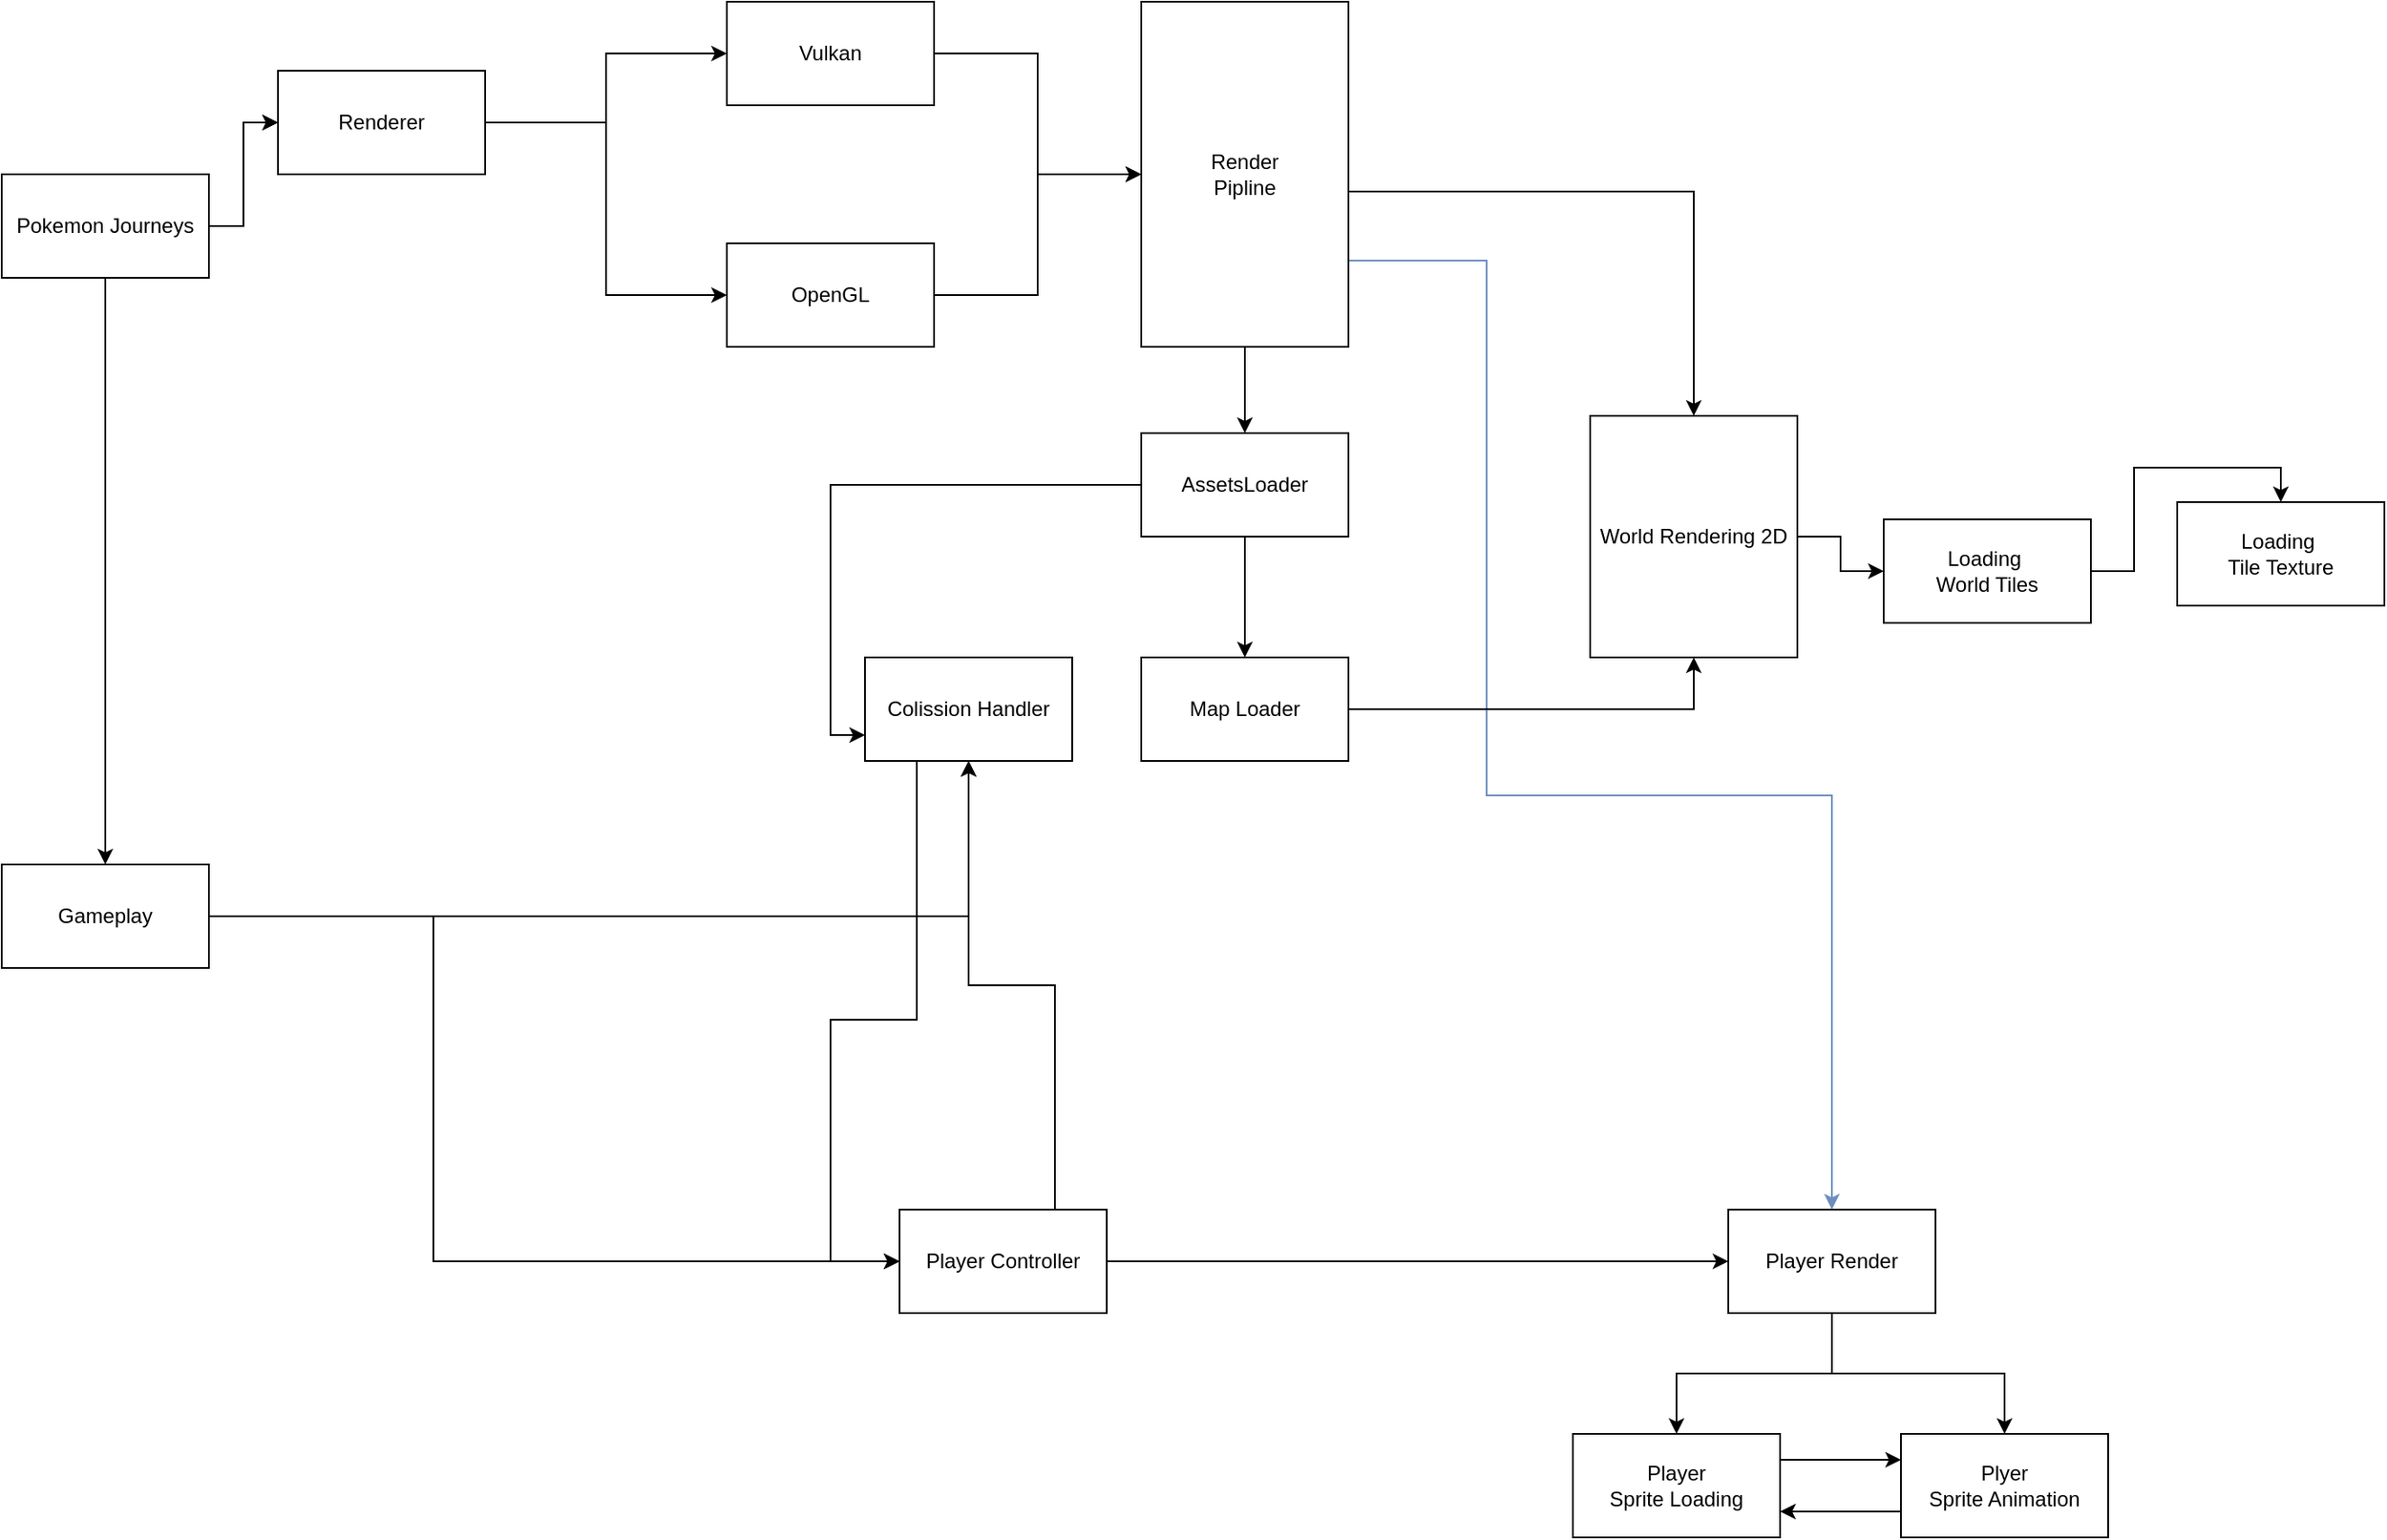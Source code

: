 <mxfile version="22.0.4" type="github">
  <diagram id="C5RBs43oDa-KdzZeNtuy" name="Page-1">
    <mxGraphModel dx="2206" dy="1303" grid="1" gridSize="10" guides="1" tooltips="1" connect="1" arrows="1" fold="1" page="1" pageScale="1" pageWidth="827" pageHeight="1169" math="0" shadow="0">
      <root>
        <mxCell id="WIyWlLk6GJQsqaUBKTNV-0" />
        <mxCell id="WIyWlLk6GJQsqaUBKTNV-1" parent="WIyWlLk6GJQsqaUBKTNV-0" />
        <mxCell id="31jNCPAj2kMUMYNKYg21-3" value="" style="edgeStyle=orthogonalEdgeStyle;rounded=0;orthogonalLoop=1;jettySize=auto;html=1;" parent="WIyWlLk6GJQsqaUBKTNV-1" source="31jNCPAj2kMUMYNKYg21-0" target="31jNCPAj2kMUMYNKYg21-2" edge="1">
          <mxGeometry relative="1" as="geometry" />
        </mxCell>
        <mxCell id="31jNCPAj2kMUMYNKYg21-4" value="" style="edgeStyle=orthogonalEdgeStyle;rounded=0;orthogonalLoop=1;jettySize=auto;html=1;" parent="WIyWlLk6GJQsqaUBKTNV-1" source="31jNCPAj2kMUMYNKYg21-0" target="31jNCPAj2kMUMYNKYg21-2" edge="1">
          <mxGeometry relative="1" as="geometry" />
        </mxCell>
        <mxCell id="31jNCPAj2kMUMYNKYg21-5" style="edgeStyle=orthogonalEdgeStyle;rounded=0;orthogonalLoop=1;jettySize=auto;html=1;" parent="WIyWlLk6GJQsqaUBKTNV-1" source="31jNCPAj2kMUMYNKYg21-0" target="31jNCPAj2kMUMYNKYg21-1" edge="1">
          <mxGeometry relative="1" as="geometry" />
        </mxCell>
        <mxCell id="31jNCPAj2kMUMYNKYg21-0" value="Pokemon Journeys" style="rounded=0;whiteSpace=wrap;html=1;" parent="WIyWlLk6GJQsqaUBKTNV-1" vertex="1">
          <mxGeometry x="40" y="140" width="120" height="60" as="geometry" />
        </mxCell>
        <mxCell id="31jNCPAj2kMUMYNKYg21-139" style="edgeStyle=orthogonalEdgeStyle;rounded=0;orthogonalLoop=1;jettySize=auto;html=1;" edge="1" parent="WIyWlLk6GJQsqaUBKTNV-1" source="31jNCPAj2kMUMYNKYg21-1" target="31jNCPAj2kMUMYNKYg21-137">
          <mxGeometry relative="1" as="geometry" />
        </mxCell>
        <mxCell id="31jNCPAj2kMUMYNKYg21-149" style="edgeStyle=orthogonalEdgeStyle;rounded=0;orthogonalLoop=1;jettySize=auto;html=1;" edge="1" parent="WIyWlLk6GJQsqaUBKTNV-1" source="31jNCPAj2kMUMYNKYg21-1" target="31jNCPAj2kMUMYNKYg21-148">
          <mxGeometry relative="1" as="geometry">
            <Array as="points">
              <mxPoint x="290" y="570" />
            </Array>
          </mxGeometry>
        </mxCell>
        <mxCell id="31jNCPAj2kMUMYNKYg21-1" value="Gameplay" style="rounded=0;whiteSpace=wrap;html=1;" parent="WIyWlLk6GJQsqaUBKTNV-1" vertex="1">
          <mxGeometry x="40" y="540" width="120" height="60" as="geometry" />
        </mxCell>
        <mxCell id="31jNCPAj2kMUMYNKYg21-8" style="edgeStyle=orthogonalEdgeStyle;rounded=0;orthogonalLoop=1;jettySize=auto;html=1;" parent="WIyWlLk6GJQsqaUBKTNV-1" source="31jNCPAj2kMUMYNKYg21-2" target="31jNCPAj2kMUMYNKYg21-7" edge="1">
          <mxGeometry relative="1" as="geometry" />
        </mxCell>
        <mxCell id="31jNCPAj2kMUMYNKYg21-10" style="edgeStyle=orthogonalEdgeStyle;rounded=0;orthogonalLoop=1;jettySize=auto;html=1;entryX=0;entryY=0.5;entryDx=0;entryDy=0;" parent="WIyWlLk6GJQsqaUBKTNV-1" source="31jNCPAj2kMUMYNKYg21-2" target="31jNCPAj2kMUMYNKYg21-6" edge="1">
          <mxGeometry relative="1" as="geometry" />
        </mxCell>
        <mxCell id="31jNCPAj2kMUMYNKYg21-2" value="Renderer" style="rounded=0;whiteSpace=wrap;html=1;" parent="WIyWlLk6GJQsqaUBKTNV-1" vertex="1">
          <mxGeometry x="200" y="80" width="120" height="60" as="geometry" />
        </mxCell>
        <mxCell id="31jNCPAj2kMUMYNKYg21-125" style="edgeStyle=orthogonalEdgeStyle;rounded=0;orthogonalLoop=1;jettySize=auto;html=1;" edge="1" parent="WIyWlLk6GJQsqaUBKTNV-1" source="31jNCPAj2kMUMYNKYg21-6" target="31jNCPAj2kMUMYNKYg21-121">
          <mxGeometry relative="1" as="geometry" />
        </mxCell>
        <mxCell id="31jNCPAj2kMUMYNKYg21-6" value="OpenGL" style="rounded=0;whiteSpace=wrap;html=1;" parent="WIyWlLk6GJQsqaUBKTNV-1" vertex="1">
          <mxGeometry x="460" y="180" width="120" height="60" as="geometry" />
        </mxCell>
        <mxCell id="31jNCPAj2kMUMYNKYg21-124" style="edgeStyle=orthogonalEdgeStyle;rounded=0;orthogonalLoop=1;jettySize=auto;html=1;" edge="1" parent="WIyWlLk6GJQsqaUBKTNV-1" source="31jNCPAj2kMUMYNKYg21-7" target="31jNCPAj2kMUMYNKYg21-121">
          <mxGeometry relative="1" as="geometry" />
        </mxCell>
        <mxCell id="31jNCPAj2kMUMYNKYg21-7" value="Vulkan" style="rounded=0;whiteSpace=wrap;html=1;" parent="WIyWlLk6GJQsqaUBKTNV-1" vertex="1">
          <mxGeometry x="460" y="40" width="120" height="60" as="geometry" />
        </mxCell>
        <mxCell id="31jNCPAj2kMUMYNKYg21-135" style="edgeStyle=orthogonalEdgeStyle;rounded=0;orthogonalLoop=1;jettySize=auto;html=1;exitX=1;exitY=0.25;exitDx=0;exitDy=0;" edge="1" parent="WIyWlLk6GJQsqaUBKTNV-1" source="31jNCPAj2kMUMYNKYg21-121" target="31jNCPAj2kMUMYNKYg21-126">
          <mxGeometry relative="1" as="geometry">
            <Array as="points">
              <mxPoint x="820" y="150" />
            </Array>
          </mxGeometry>
        </mxCell>
        <mxCell id="31jNCPAj2kMUMYNKYg21-136" style="edgeStyle=orthogonalEdgeStyle;rounded=0;orthogonalLoop=1;jettySize=auto;html=1;exitX=0.5;exitY=1;exitDx=0;exitDy=0;" edge="1" parent="WIyWlLk6GJQsqaUBKTNV-1" source="31jNCPAj2kMUMYNKYg21-121" target="31jNCPAj2kMUMYNKYg21-131">
          <mxGeometry relative="1" as="geometry" />
        </mxCell>
        <mxCell id="31jNCPAj2kMUMYNKYg21-147" style="edgeStyle=orthogonalEdgeStyle;rounded=0;orthogonalLoop=1;jettySize=auto;html=1;exitX=1;exitY=0.75;exitDx=0;exitDy=0;entryX=0.5;entryY=0;entryDx=0;entryDy=0;fillColor=#dae8fc;strokeColor=#6c8ebf;" edge="1" parent="WIyWlLk6GJQsqaUBKTNV-1" source="31jNCPAj2kMUMYNKYg21-121" target="31jNCPAj2kMUMYNKYg21-140">
          <mxGeometry relative="1" as="geometry">
            <Array as="points">
              <mxPoint x="900" y="190" />
              <mxPoint x="900" y="500" />
              <mxPoint x="1100" y="500" />
            </Array>
          </mxGeometry>
        </mxCell>
        <mxCell id="31jNCPAj2kMUMYNKYg21-121" value="Render &lt;br&gt;Pipline" style="rounded=0;whiteSpace=wrap;html=1;" vertex="1" parent="WIyWlLk6GJQsqaUBKTNV-1">
          <mxGeometry x="700" y="40" width="120" height="200" as="geometry" />
        </mxCell>
        <mxCell id="31jNCPAj2kMUMYNKYg21-130" style="edgeStyle=orthogonalEdgeStyle;rounded=0;orthogonalLoop=1;jettySize=auto;html=1;" edge="1" parent="WIyWlLk6GJQsqaUBKTNV-1" source="31jNCPAj2kMUMYNKYg21-126" target="31jNCPAj2kMUMYNKYg21-127">
          <mxGeometry relative="1" as="geometry" />
        </mxCell>
        <mxCell id="31jNCPAj2kMUMYNKYg21-126" value="World Rendering 2D" style="rounded=0;whiteSpace=wrap;html=1;" vertex="1" parent="WIyWlLk6GJQsqaUBKTNV-1">
          <mxGeometry x="960" y="280" width="120" height="140" as="geometry" />
        </mxCell>
        <mxCell id="31jNCPAj2kMUMYNKYg21-129" style="edgeStyle=orthogonalEdgeStyle;rounded=0;orthogonalLoop=1;jettySize=auto;html=1;entryX=0.5;entryY=0;entryDx=0;entryDy=0;" edge="1" parent="WIyWlLk6GJQsqaUBKTNV-1" source="31jNCPAj2kMUMYNKYg21-127" target="31jNCPAj2kMUMYNKYg21-128">
          <mxGeometry relative="1" as="geometry" />
        </mxCell>
        <mxCell id="31jNCPAj2kMUMYNKYg21-127" value="Loading&amp;nbsp;&lt;br&gt;World Tiles&lt;br&gt;" style="rounded=0;whiteSpace=wrap;html=1;" vertex="1" parent="WIyWlLk6GJQsqaUBKTNV-1">
          <mxGeometry x="1130" y="340" width="120" height="60" as="geometry" />
        </mxCell>
        <mxCell id="31jNCPAj2kMUMYNKYg21-128" value="Loading&amp;nbsp;&lt;br&gt;Tile Texture&lt;br&gt;" style="rounded=0;whiteSpace=wrap;html=1;" vertex="1" parent="WIyWlLk6GJQsqaUBKTNV-1">
          <mxGeometry x="1300" y="330" width="120" height="60" as="geometry" />
        </mxCell>
        <mxCell id="31jNCPAj2kMUMYNKYg21-133" style="edgeStyle=orthogonalEdgeStyle;rounded=0;orthogonalLoop=1;jettySize=auto;html=1;" edge="1" parent="WIyWlLk6GJQsqaUBKTNV-1" source="31jNCPAj2kMUMYNKYg21-131" target="31jNCPAj2kMUMYNKYg21-132">
          <mxGeometry relative="1" as="geometry" />
        </mxCell>
        <mxCell id="31jNCPAj2kMUMYNKYg21-138" style="edgeStyle=orthogonalEdgeStyle;rounded=0;orthogonalLoop=1;jettySize=auto;html=1;exitX=0;exitY=0.5;exitDx=0;exitDy=0;entryX=0;entryY=0.75;entryDx=0;entryDy=0;" edge="1" parent="WIyWlLk6GJQsqaUBKTNV-1" source="31jNCPAj2kMUMYNKYg21-131" target="31jNCPAj2kMUMYNKYg21-137">
          <mxGeometry relative="1" as="geometry" />
        </mxCell>
        <mxCell id="31jNCPAj2kMUMYNKYg21-131" value="AssetsLoader" style="rounded=0;whiteSpace=wrap;html=1;" vertex="1" parent="WIyWlLk6GJQsqaUBKTNV-1">
          <mxGeometry x="700" y="290" width="120" height="60" as="geometry" />
        </mxCell>
        <mxCell id="31jNCPAj2kMUMYNKYg21-134" style="edgeStyle=orthogonalEdgeStyle;rounded=0;orthogonalLoop=1;jettySize=auto;html=1;entryX=0.5;entryY=1;entryDx=0;entryDy=0;" edge="1" parent="WIyWlLk6GJQsqaUBKTNV-1" source="31jNCPAj2kMUMYNKYg21-132" target="31jNCPAj2kMUMYNKYg21-126">
          <mxGeometry relative="1" as="geometry" />
        </mxCell>
        <mxCell id="31jNCPAj2kMUMYNKYg21-132" value="Map Loader" style="rounded=0;whiteSpace=wrap;html=1;" vertex="1" parent="WIyWlLk6GJQsqaUBKTNV-1">
          <mxGeometry x="700" y="420" width="120" height="60" as="geometry" />
        </mxCell>
        <mxCell id="31jNCPAj2kMUMYNKYg21-153" style="edgeStyle=orthogonalEdgeStyle;rounded=0;orthogonalLoop=1;jettySize=auto;html=1;exitX=0.25;exitY=1;exitDx=0;exitDy=0;" edge="1" parent="WIyWlLk6GJQsqaUBKTNV-1" source="31jNCPAj2kMUMYNKYg21-137" target="31jNCPAj2kMUMYNKYg21-148">
          <mxGeometry relative="1" as="geometry">
            <mxPoint x="330" y="740" as="targetPoint" />
            <Array as="points">
              <mxPoint x="570" y="630" />
              <mxPoint x="520" y="630" />
            </Array>
          </mxGeometry>
        </mxCell>
        <mxCell id="31jNCPAj2kMUMYNKYg21-137" value="Colission Handler" style="rounded=0;whiteSpace=wrap;html=1;" vertex="1" parent="WIyWlLk6GJQsqaUBKTNV-1">
          <mxGeometry x="540" y="420" width="120" height="60" as="geometry" />
        </mxCell>
        <mxCell id="31jNCPAj2kMUMYNKYg21-143" style="edgeStyle=orthogonalEdgeStyle;rounded=0;orthogonalLoop=1;jettySize=auto;html=1;entryX=0.5;entryY=0;entryDx=0;entryDy=0;" edge="1" parent="WIyWlLk6GJQsqaUBKTNV-1" source="31jNCPAj2kMUMYNKYg21-140" target="31jNCPAj2kMUMYNKYg21-141">
          <mxGeometry relative="1" as="geometry" />
        </mxCell>
        <mxCell id="31jNCPAj2kMUMYNKYg21-144" style="edgeStyle=orthogonalEdgeStyle;rounded=0;orthogonalLoop=1;jettySize=auto;html=1;" edge="1" parent="WIyWlLk6GJQsqaUBKTNV-1" source="31jNCPAj2kMUMYNKYg21-140" target="31jNCPAj2kMUMYNKYg21-142">
          <mxGeometry relative="1" as="geometry" />
        </mxCell>
        <mxCell id="31jNCPAj2kMUMYNKYg21-140" value="Player Render&lt;br&gt;" style="rounded=0;whiteSpace=wrap;html=1;" vertex="1" parent="WIyWlLk6GJQsqaUBKTNV-1">
          <mxGeometry x="1040" y="740" width="120" height="60" as="geometry" />
        </mxCell>
        <mxCell id="31jNCPAj2kMUMYNKYg21-145" style="edgeStyle=orthogonalEdgeStyle;rounded=0;orthogonalLoop=1;jettySize=auto;html=1;exitX=1;exitY=0.25;exitDx=0;exitDy=0;entryX=0;entryY=0.25;entryDx=0;entryDy=0;" edge="1" parent="WIyWlLk6GJQsqaUBKTNV-1" source="31jNCPAj2kMUMYNKYg21-141" target="31jNCPAj2kMUMYNKYg21-142">
          <mxGeometry relative="1" as="geometry" />
        </mxCell>
        <mxCell id="31jNCPAj2kMUMYNKYg21-141" value="Player&lt;br&gt;Sprite Loading&lt;br&gt;" style="rounded=0;whiteSpace=wrap;html=1;" vertex="1" parent="WIyWlLk6GJQsqaUBKTNV-1">
          <mxGeometry x="950" y="870" width="120" height="60" as="geometry" />
        </mxCell>
        <mxCell id="31jNCPAj2kMUMYNKYg21-146" style="edgeStyle=orthogonalEdgeStyle;rounded=0;orthogonalLoop=1;jettySize=auto;html=1;exitX=0;exitY=0.75;exitDx=0;exitDy=0;entryX=1;entryY=0.75;entryDx=0;entryDy=0;" edge="1" parent="WIyWlLk6GJQsqaUBKTNV-1" source="31jNCPAj2kMUMYNKYg21-142" target="31jNCPAj2kMUMYNKYg21-141">
          <mxGeometry relative="1" as="geometry" />
        </mxCell>
        <mxCell id="31jNCPAj2kMUMYNKYg21-142" value="Plyer&lt;br&gt;Sprite Animation&lt;br&gt;" style="rounded=0;whiteSpace=wrap;html=1;" vertex="1" parent="WIyWlLk6GJQsqaUBKTNV-1">
          <mxGeometry x="1140" y="870" width="120" height="60" as="geometry" />
        </mxCell>
        <mxCell id="31jNCPAj2kMUMYNKYg21-152" style="edgeStyle=orthogonalEdgeStyle;rounded=0;orthogonalLoop=1;jettySize=auto;html=1;exitX=0.75;exitY=0;exitDx=0;exitDy=0;entryX=0.5;entryY=1;entryDx=0;entryDy=0;" edge="1" parent="WIyWlLk6GJQsqaUBKTNV-1" source="31jNCPAj2kMUMYNKYg21-148" target="31jNCPAj2kMUMYNKYg21-137">
          <mxGeometry relative="1" as="geometry" />
        </mxCell>
        <mxCell id="31jNCPAj2kMUMYNKYg21-155" style="edgeStyle=orthogonalEdgeStyle;rounded=0;orthogonalLoop=1;jettySize=auto;html=1;entryX=0;entryY=0.5;entryDx=0;entryDy=0;" edge="1" parent="WIyWlLk6GJQsqaUBKTNV-1" source="31jNCPAj2kMUMYNKYg21-148" target="31jNCPAj2kMUMYNKYg21-140">
          <mxGeometry relative="1" as="geometry" />
        </mxCell>
        <mxCell id="31jNCPAj2kMUMYNKYg21-148" value="Player Controller" style="rounded=0;whiteSpace=wrap;html=1;" vertex="1" parent="WIyWlLk6GJQsqaUBKTNV-1">
          <mxGeometry x="560" y="740" width="120" height="60" as="geometry" />
        </mxCell>
      </root>
    </mxGraphModel>
  </diagram>
</mxfile>
